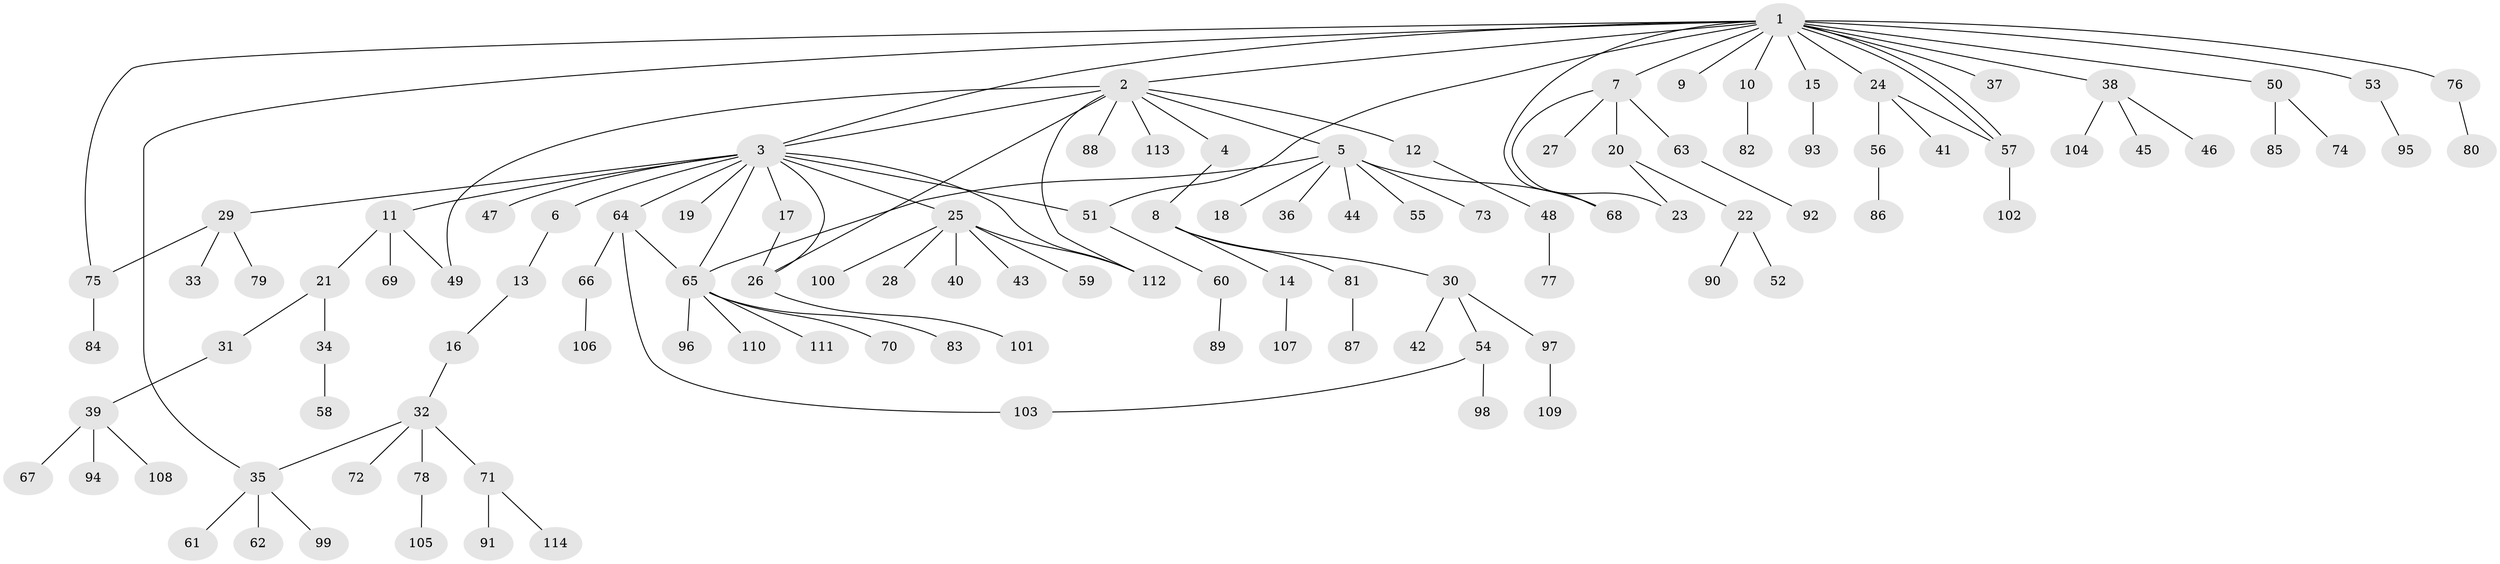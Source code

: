 // coarse degree distribution, {17: 0.012048192771084338, 10: 0.012048192771084338, 12: 0.012048192771084338, 7: 0.03614457831325301, 2: 0.1686746987951807, 4: 0.060240963855421686, 1: 0.5903614457831325, 5: 0.03614457831325301, 3: 0.07228915662650602}
// Generated by graph-tools (version 1.1) at 2025/41/03/06/25 10:41:48]
// undirected, 114 vertices, 129 edges
graph export_dot {
graph [start="1"]
  node [color=gray90,style=filled];
  1;
  2;
  3;
  4;
  5;
  6;
  7;
  8;
  9;
  10;
  11;
  12;
  13;
  14;
  15;
  16;
  17;
  18;
  19;
  20;
  21;
  22;
  23;
  24;
  25;
  26;
  27;
  28;
  29;
  30;
  31;
  32;
  33;
  34;
  35;
  36;
  37;
  38;
  39;
  40;
  41;
  42;
  43;
  44;
  45;
  46;
  47;
  48;
  49;
  50;
  51;
  52;
  53;
  54;
  55;
  56;
  57;
  58;
  59;
  60;
  61;
  62;
  63;
  64;
  65;
  66;
  67;
  68;
  69;
  70;
  71;
  72;
  73;
  74;
  75;
  76;
  77;
  78;
  79;
  80;
  81;
  82;
  83;
  84;
  85;
  86;
  87;
  88;
  89;
  90;
  91;
  92;
  93;
  94;
  95;
  96;
  97;
  98;
  99;
  100;
  101;
  102;
  103;
  104;
  105;
  106;
  107;
  108;
  109;
  110;
  111;
  112;
  113;
  114;
  1 -- 2;
  1 -- 3;
  1 -- 7;
  1 -- 9;
  1 -- 10;
  1 -- 15;
  1 -- 24;
  1 -- 35;
  1 -- 37;
  1 -- 38;
  1 -- 50;
  1 -- 51;
  1 -- 53;
  1 -- 57;
  1 -- 57;
  1 -- 68;
  1 -- 75;
  1 -- 76;
  2 -- 3;
  2 -- 4;
  2 -- 5;
  2 -- 12;
  2 -- 26;
  2 -- 49;
  2 -- 88;
  2 -- 112;
  2 -- 113;
  3 -- 6;
  3 -- 11;
  3 -- 17;
  3 -- 19;
  3 -- 25;
  3 -- 26;
  3 -- 29;
  3 -- 47;
  3 -- 51;
  3 -- 64;
  3 -- 65;
  3 -- 112;
  4 -- 8;
  5 -- 18;
  5 -- 36;
  5 -- 44;
  5 -- 55;
  5 -- 65;
  5 -- 68;
  5 -- 73;
  6 -- 13;
  7 -- 20;
  7 -- 23;
  7 -- 27;
  7 -- 63;
  8 -- 14;
  8 -- 30;
  8 -- 81;
  10 -- 82;
  11 -- 21;
  11 -- 49;
  11 -- 69;
  12 -- 48;
  13 -- 16;
  14 -- 107;
  15 -- 93;
  16 -- 32;
  17 -- 26;
  20 -- 22;
  20 -- 23;
  21 -- 31;
  21 -- 34;
  22 -- 52;
  22 -- 90;
  24 -- 41;
  24 -- 56;
  24 -- 57;
  25 -- 28;
  25 -- 40;
  25 -- 43;
  25 -- 59;
  25 -- 100;
  25 -- 112;
  26 -- 101;
  29 -- 33;
  29 -- 75;
  29 -- 79;
  30 -- 42;
  30 -- 54;
  30 -- 97;
  31 -- 39;
  32 -- 35;
  32 -- 71;
  32 -- 72;
  32 -- 78;
  34 -- 58;
  35 -- 61;
  35 -- 62;
  35 -- 99;
  38 -- 45;
  38 -- 46;
  38 -- 104;
  39 -- 67;
  39 -- 94;
  39 -- 108;
  48 -- 77;
  50 -- 74;
  50 -- 85;
  51 -- 60;
  53 -- 95;
  54 -- 98;
  54 -- 103;
  56 -- 86;
  57 -- 102;
  60 -- 89;
  63 -- 92;
  64 -- 65;
  64 -- 66;
  64 -- 103;
  65 -- 70;
  65 -- 83;
  65 -- 96;
  65 -- 110;
  65 -- 111;
  66 -- 106;
  71 -- 91;
  71 -- 114;
  75 -- 84;
  76 -- 80;
  78 -- 105;
  81 -- 87;
  97 -- 109;
}
